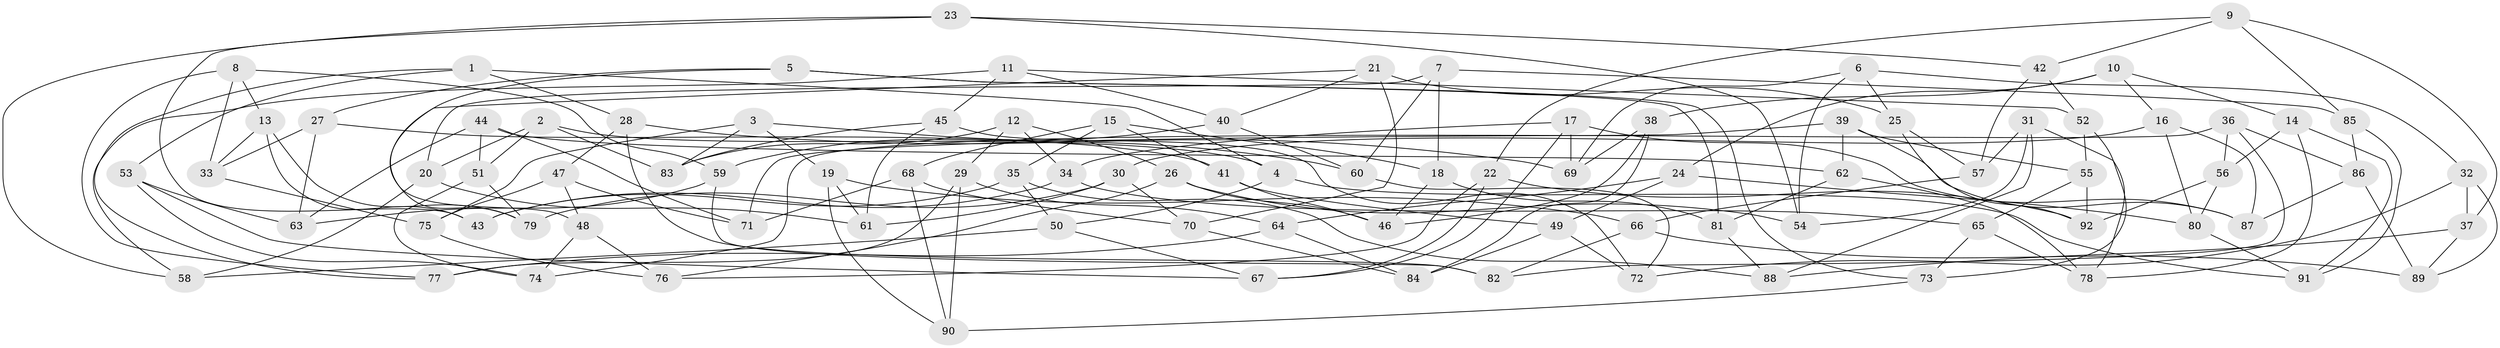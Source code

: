 // Generated by graph-tools (version 1.1) at 2025/03/03/09/25 03:03:05]
// undirected, 92 vertices, 184 edges
graph export_dot {
graph [start="1"]
  node [color=gray90,style=filled];
  1;
  2;
  3;
  4;
  5;
  6;
  7;
  8;
  9;
  10;
  11;
  12;
  13;
  14;
  15;
  16;
  17;
  18;
  19;
  20;
  21;
  22;
  23;
  24;
  25;
  26;
  27;
  28;
  29;
  30;
  31;
  32;
  33;
  34;
  35;
  36;
  37;
  38;
  39;
  40;
  41;
  42;
  43;
  44;
  45;
  46;
  47;
  48;
  49;
  50;
  51;
  52;
  53;
  54;
  55;
  56;
  57;
  58;
  59;
  60;
  61;
  62;
  63;
  64;
  65;
  66;
  67;
  68;
  69;
  70;
  71;
  72;
  73;
  74;
  75;
  76;
  77;
  78;
  79;
  80;
  81;
  82;
  83;
  84;
  85;
  86;
  87;
  88;
  89;
  90;
  91;
  92;
  1 -- 53;
  1 -- 28;
  1 -- 4;
  1 -- 77;
  2 -- 4;
  2 -- 20;
  2 -- 83;
  2 -- 51;
  3 -- 83;
  3 -- 19;
  3 -- 60;
  3 -- 75;
  4 -- 50;
  4 -- 91;
  5 -- 81;
  5 -- 48;
  5 -- 27;
  5 -- 73;
  6 -- 69;
  6 -- 54;
  6 -- 25;
  6 -- 32;
  7 -- 18;
  7 -- 60;
  7 -- 20;
  7 -- 85;
  8 -- 13;
  8 -- 33;
  8 -- 77;
  8 -- 59;
  9 -- 22;
  9 -- 85;
  9 -- 37;
  9 -- 42;
  10 -- 16;
  10 -- 14;
  10 -- 24;
  10 -- 38;
  11 -- 58;
  11 -- 40;
  11 -- 52;
  11 -- 45;
  12 -- 26;
  12 -- 29;
  12 -- 83;
  12 -- 34;
  13 -- 43;
  13 -- 79;
  13 -- 33;
  14 -- 78;
  14 -- 91;
  14 -- 56;
  15 -- 18;
  15 -- 35;
  15 -- 41;
  15 -- 68;
  16 -- 30;
  16 -- 87;
  16 -- 80;
  17 -- 87;
  17 -- 34;
  17 -- 69;
  17 -- 67;
  18 -- 46;
  18 -- 81;
  19 -- 90;
  19 -- 66;
  19 -- 61;
  20 -- 58;
  20 -- 61;
  21 -- 70;
  21 -- 79;
  21 -- 25;
  21 -- 40;
  22 -- 76;
  22 -- 67;
  22 -- 92;
  23 -- 58;
  23 -- 42;
  23 -- 54;
  23 -- 43;
  24 -- 49;
  24 -- 64;
  24 -- 80;
  25 -- 57;
  25 -- 92;
  26 -- 76;
  26 -- 54;
  26 -- 46;
  27 -- 33;
  27 -- 41;
  27 -- 63;
  28 -- 82;
  28 -- 69;
  28 -- 47;
  29 -- 77;
  29 -- 90;
  29 -- 64;
  30 -- 70;
  30 -- 61;
  30 -- 79;
  31 -- 88;
  31 -- 54;
  31 -- 78;
  31 -- 57;
  32 -- 89;
  32 -- 37;
  32 -- 72;
  33 -- 75;
  34 -- 43;
  34 -- 65;
  35 -- 50;
  35 -- 43;
  35 -- 88;
  36 -- 82;
  36 -- 56;
  36 -- 74;
  36 -- 86;
  37 -- 89;
  37 -- 88;
  38 -- 84;
  38 -- 46;
  38 -- 69;
  39 -- 87;
  39 -- 62;
  39 -- 71;
  39 -- 55;
  40 -- 59;
  40 -- 60;
  41 -- 46;
  41 -- 49;
  42 -- 57;
  42 -- 52;
  44 -- 51;
  44 -- 71;
  44 -- 63;
  44 -- 62;
  45 -- 61;
  45 -- 83;
  45 -- 72;
  47 -- 71;
  47 -- 75;
  47 -- 48;
  48 -- 76;
  48 -- 74;
  49 -- 72;
  49 -- 84;
  50 -- 58;
  50 -- 67;
  51 -- 74;
  51 -- 79;
  52 -- 73;
  52 -- 55;
  53 -- 67;
  53 -- 63;
  53 -- 74;
  55 -- 65;
  55 -- 92;
  56 -- 92;
  56 -- 80;
  57 -- 66;
  59 -- 82;
  59 -- 63;
  60 -- 72;
  62 -- 81;
  62 -- 78;
  64 -- 84;
  64 -- 77;
  65 -- 78;
  65 -- 73;
  66 -- 82;
  66 -- 89;
  68 -- 90;
  68 -- 71;
  68 -- 70;
  70 -- 84;
  73 -- 90;
  75 -- 76;
  80 -- 91;
  81 -- 88;
  85 -- 91;
  85 -- 86;
  86 -- 89;
  86 -- 87;
}
